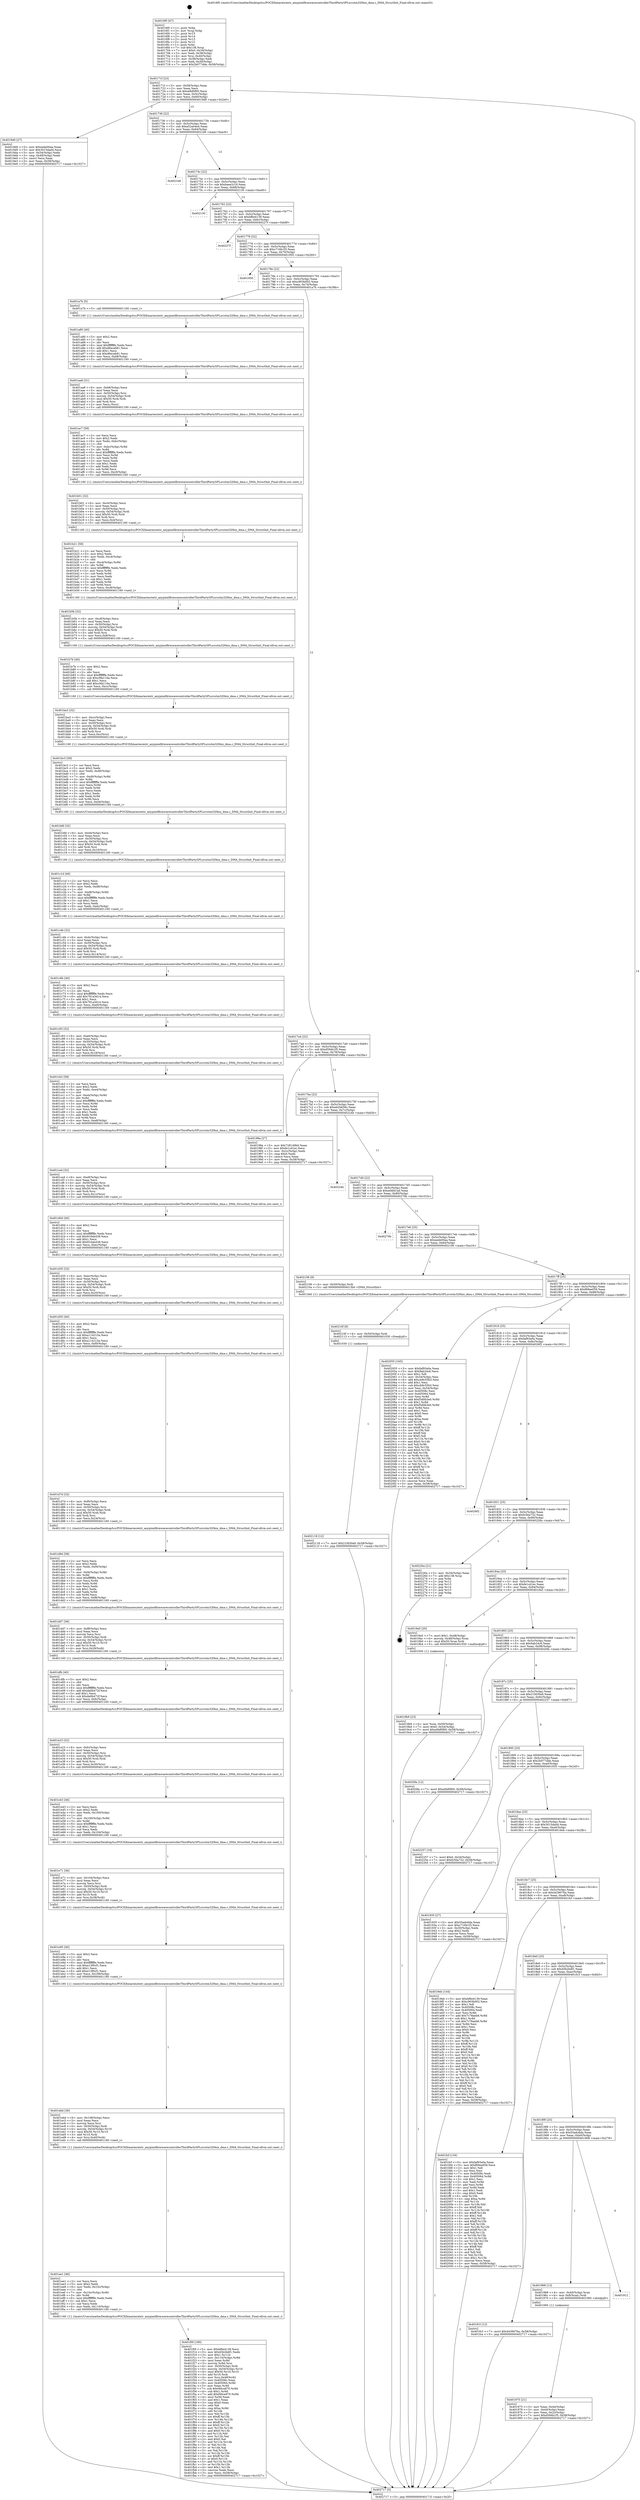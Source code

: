 digraph "0x4016f0" {
  label = "0x4016f0 (/mnt/c/Users/mathe/Desktop/tcc/POCII/binaries/extr_anypixelfirmwarecontrollerThirdPartySPLsrcstm32f4xx_dma.c_DMA_StructInit_Final-ollvm.out::main(0))"
  labelloc = "t"
  node[shape=record]

  Entry [label="",width=0.3,height=0.3,shape=circle,fillcolor=black,style=filled]
  "0x40171f" [label="{
     0x40171f [23]\l
     | [instrs]\l
     &nbsp;&nbsp;0x40171f \<+3\>: mov -0x58(%rbp),%eax\l
     &nbsp;&nbsp;0x401722 \<+2\>: mov %eax,%ecx\l
     &nbsp;&nbsp;0x401724 \<+6\>: sub $0xa0bf0f00,%ecx\l
     &nbsp;&nbsp;0x40172a \<+3\>: mov %eax,-0x5c(%rbp)\l
     &nbsp;&nbsp;0x40172d \<+3\>: mov %ecx,-0x60(%rbp)\l
     &nbsp;&nbsp;0x401730 \<+6\>: je 00000000004019d0 \<main+0x2e0\>\l
  }"]
  "0x4019d0" [label="{
     0x4019d0 [27]\l
     | [instrs]\l
     &nbsp;&nbsp;0x4019d0 \<+5\>: mov $0xeede00aa,%eax\l
     &nbsp;&nbsp;0x4019d5 \<+5\>: mov $0x3015dad4,%ecx\l
     &nbsp;&nbsp;0x4019da \<+3\>: mov -0x54(%rbp),%edx\l
     &nbsp;&nbsp;0x4019dd \<+3\>: cmp -0x48(%rbp),%edx\l
     &nbsp;&nbsp;0x4019e0 \<+3\>: cmovl %ecx,%eax\l
     &nbsp;&nbsp;0x4019e3 \<+3\>: mov %eax,-0x58(%rbp)\l
     &nbsp;&nbsp;0x4019e6 \<+5\>: jmp 0000000000402717 \<main+0x1027\>\l
  }"]
  "0x401736" [label="{
     0x401736 [22]\l
     | [instrs]\l
     &nbsp;&nbsp;0x401736 \<+5\>: jmp 000000000040173b \<main+0x4b\>\l
     &nbsp;&nbsp;0x40173b \<+3\>: mov -0x5c(%rbp),%eax\l
     &nbsp;&nbsp;0x40173e \<+5\>: sub $0xa52a04e4,%eax\l
     &nbsp;&nbsp;0x401743 \<+3\>: mov %eax,-0x64(%rbp)\l
     &nbsp;&nbsp;0x401746 \<+6\>: je 00000000004021b6 \<main+0xac6\>\l
  }"]
  Exit [label="",width=0.3,height=0.3,shape=circle,fillcolor=black,style=filled,peripheries=2]
  "0x4021b6" [label="{
     0x4021b6\l
  }", style=dashed]
  "0x40174c" [label="{
     0x40174c [22]\l
     | [instrs]\l
     &nbsp;&nbsp;0x40174c \<+5\>: jmp 0000000000401751 \<main+0x61\>\l
     &nbsp;&nbsp;0x401751 \<+3\>: mov -0x5c(%rbp),%eax\l
     &nbsp;&nbsp;0x401754 \<+5\>: sub $0xbaee2c16,%eax\l
     &nbsp;&nbsp;0x401759 \<+3\>: mov %eax,-0x68(%rbp)\l
     &nbsp;&nbsp;0x40175c \<+6\>: je 0000000000402130 \<main+0xa40\>\l
  }"]
  "0x402118" [label="{
     0x402118 [12]\l
     | [instrs]\l
     &nbsp;&nbsp;0x402118 \<+7\>: movl $0x21fd30a9,-0x58(%rbp)\l
     &nbsp;&nbsp;0x40211f \<+5\>: jmp 0000000000402717 \<main+0x1027\>\l
  }"]
  "0x402130" [label="{
     0x402130\l
  }", style=dashed]
  "0x401762" [label="{
     0x401762 [22]\l
     | [instrs]\l
     &nbsp;&nbsp;0x401762 \<+5\>: jmp 0000000000401767 \<main+0x77\>\l
     &nbsp;&nbsp;0x401767 \<+3\>: mov -0x5c(%rbp),%eax\l
     &nbsp;&nbsp;0x40176a \<+5\>: sub $0xbf6e4139,%eax\l
     &nbsp;&nbsp;0x40176f \<+3\>: mov %eax,-0x6c(%rbp)\l
     &nbsp;&nbsp;0x401772 \<+6\>: je 000000000040227f \<main+0xb8f\>\l
  }"]
  "0x40210f" [label="{
     0x40210f [9]\l
     | [instrs]\l
     &nbsp;&nbsp;0x40210f \<+4\>: mov -0x50(%rbp),%rdi\l
     &nbsp;&nbsp;0x402113 \<+5\>: call 0000000000401030 \<free@plt\>\l
     | [calls]\l
     &nbsp;&nbsp;0x401030 \{1\} (unknown)\l
  }"]
  "0x40227f" [label="{
     0x40227f\l
  }", style=dashed]
  "0x401778" [label="{
     0x401778 [22]\l
     | [instrs]\l
     &nbsp;&nbsp;0x401778 \<+5\>: jmp 000000000040177d \<main+0x8d\>\l
     &nbsp;&nbsp;0x40177d \<+3\>: mov -0x5c(%rbp),%eax\l
     &nbsp;&nbsp;0x401780 \<+5\>: sub $0xc716b1f3,%eax\l
     &nbsp;&nbsp;0x401785 \<+3\>: mov %eax,-0x70(%rbp)\l
     &nbsp;&nbsp;0x401788 \<+6\>: je 0000000000401950 \<main+0x260\>\l
  }"]
  "0x401f0f" [label="{
     0x401f0f [180]\l
     | [instrs]\l
     &nbsp;&nbsp;0x401f0f \<+5\>: mov $0xbf6e4139,%ecx\l
     &nbsp;&nbsp;0x401f14 \<+5\>: mov $0x45b2bdf1,%edx\l
     &nbsp;&nbsp;0x401f19 \<+3\>: mov $0x1,%r11b\l
     &nbsp;&nbsp;0x401f1c \<+7\>: mov -0x110(%rbp),%r8d\l
     &nbsp;&nbsp;0x401f23 \<+4\>: imul %eax,%r8d\l
     &nbsp;&nbsp;0x401f27 \<+3\>: movslq %r8d,%rsi\l
     &nbsp;&nbsp;0x401f2a \<+4\>: mov -0x50(%rbp),%rdi\l
     &nbsp;&nbsp;0x401f2e \<+4\>: movslq -0x54(%rbp),%r10\l
     &nbsp;&nbsp;0x401f32 \<+4\>: imul $0x50,%r10,%r10\l
     &nbsp;&nbsp;0x401f36 \<+3\>: add %r10,%rdi\l
     &nbsp;&nbsp;0x401f39 \<+4\>: mov %rsi,0x48(%rdi)\l
     &nbsp;&nbsp;0x401f3d \<+7\>: mov 0x40508c,%eax\l
     &nbsp;&nbsp;0x401f44 \<+8\>: mov 0x405064,%r8d\l
     &nbsp;&nbsp;0x401f4c \<+3\>: mov %eax,%r9d\l
     &nbsp;&nbsp;0x401f4f \<+7\>: sub $0xf46ca970,%r9d\l
     &nbsp;&nbsp;0x401f56 \<+4\>: sub $0x1,%r9d\l
     &nbsp;&nbsp;0x401f5a \<+7\>: add $0xf46ca970,%r9d\l
     &nbsp;&nbsp;0x401f61 \<+4\>: imul %r9d,%eax\l
     &nbsp;&nbsp;0x401f65 \<+3\>: and $0x1,%eax\l
     &nbsp;&nbsp;0x401f68 \<+3\>: cmp $0x0,%eax\l
     &nbsp;&nbsp;0x401f6b \<+3\>: sete %bl\l
     &nbsp;&nbsp;0x401f6e \<+4\>: cmp $0xa,%r8d\l
     &nbsp;&nbsp;0x401f72 \<+4\>: setl %r14b\l
     &nbsp;&nbsp;0x401f76 \<+3\>: mov %bl,%r15b\l
     &nbsp;&nbsp;0x401f79 \<+4\>: xor $0xff,%r15b\l
     &nbsp;&nbsp;0x401f7d \<+3\>: mov %r14b,%r12b\l
     &nbsp;&nbsp;0x401f80 \<+4\>: xor $0xff,%r12b\l
     &nbsp;&nbsp;0x401f84 \<+4\>: xor $0x0,%r11b\l
     &nbsp;&nbsp;0x401f88 \<+3\>: mov %r15b,%r13b\l
     &nbsp;&nbsp;0x401f8b \<+4\>: and $0x0,%r13b\l
     &nbsp;&nbsp;0x401f8f \<+3\>: and %r11b,%bl\l
     &nbsp;&nbsp;0x401f92 \<+3\>: mov %r12b,%al\l
     &nbsp;&nbsp;0x401f95 \<+2\>: and $0x0,%al\l
     &nbsp;&nbsp;0x401f97 \<+3\>: and %r11b,%r14b\l
     &nbsp;&nbsp;0x401f9a \<+3\>: or %bl,%r13b\l
     &nbsp;&nbsp;0x401f9d \<+3\>: or %r14b,%al\l
     &nbsp;&nbsp;0x401fa0 \<+3\>: xor %al,%r13b\l
     &nbsp;&nbsp;0x401fa3 \<+3\>: or %r12b,%r15b\l
     &nbsp;&nbsp;0x401fa6 \<+4\>: xor $0xff,%r15b\l
     &nbsp;&nbsp;0x401faa \<+4\>: or $0x0,%r11b\l
     &nbsp;&nbsp;0x401fae \<+3\>: and %r11b,%r15b\l
     &nbsp;&nbsp;0x401fb1 \<+3\>: or %r15b,%r13b\l
     &nbsp;&nbsp;0x401fb4 \<+4\>: test $0x1,%r13b\l
     &nbsp;&nbsp;0x401fb8 \<+3\>: cmovne %edx,%ecx\l
     &nbsp;&nbsp;0x401fbb \<+3\>: mov %ecx,-0x58(%rbp)\l
     &nbsp;&nbsp;0x401fbe \<+5\>: jmp 0000000000402717 \<main+0x1027\>\l
  }"]
  "0x401950" [label="{
     0x401950\l
  }", style=dashed]
  "0x40178e" [label="{
     0x40178e [22]\l
     | [instrs]\l
     &nbsp;&nbsp;0x40178e \<+5\>: jmp 0000000000401793 \<main+0xa3\>\l
     &nbsp;&nbsp;0x401793 \<+3\>: mov -0x5c(%rbp),%eax\l
     &nbsp;&nbsp;0x401796 \<+5\>: sub $0xc903b002,%eax\l
     &nbsp;&nbsp;0x40179b \<+3\>: mov %eax,-0x74(%rbp)\l
     &nbsp;&nbsp;0x40179e \<+6\>: je 0000000000401a7b \<main+0x38b\>\l
  }"]
  "0x401ee1" [label="{
     0x401ee1 [46]\l
     | [instrs]\l
     &nbsp;&nbsp;0x401ee1 \<+2\>: xor %ecx,%ecx\l
     &nbsp;&nbsp;0x401ee3 \<+5\>: mov $0x2,%edx\l
     &nbsp;&nbsp;0x401ee8 \<+6\>: mov %edx,-0x10c(%rbp)\l
     &nbsp;&nbsp;0x401eee \<+1\>: cltd\l
     &nbsp;&nbsp;0x401eef \<+7\>: mov -0x10c(%rbp),%r8d\l
     &nbsp;&nbsp;0x401ef6 \<+3\>: idiv %r8d\l
     &nbsp;&nbsp;0x401ef9 \<+6\>: imul $0xfffffffe,%edx,%edx\l
     &nbsp;&nbsp;0x401eff \<+3\>: sub $0x1,%ecx\l
     &nbsp;&nbsp;0x401f02 \<+2\>: sub %ecx,%edx\l
     &nbsp;&nbsp;0x401f04 \<+6\>: mov %edx,-0x110(%rbp)\l
     &nbsp;&nbsp;0x401f0a \<+5\>: call 0000000000401160 \<next_i\>\l
     | [calls]\l
     &nbsp;&nbsp;0x401160 \{1\} (/mnt/c/Users/mathe/Desktop/tcc/POCII/binaries/extr_anypixelfirmwarecontrollerThirdPartySPLsrcstm32f4xx_dma.c_DMA_StructInit_Final-ollvm.out::next_i)\l
  }"]
  "0x401a7b" [label="{
     0x401a7b [5]\l
     | [instrs]\l
     &nbsp;&nbsp;0x401a7b \<+5\>: call 0000000000401160 \<next_i\>\l
     | [calls]\l
     &nbsp;&nbsp;0x401160 \{1\} (/mnt/c/Users/mathe/Desktop/tcc/POCII/binaries/extr_anypixelfirmwarecontrollerThirdPartySPLsrcstm32f4xx_dma.c_DMA_StructInit_Final-ollvm.out::next_i)\l
  }"]
  "0x4017a4" [label="{
     0x4017a4 [22]\l
     | [instrs]\l
     &nbsp;&nbsp;0x4017a4 \<+5\>: jmp 00000000004017a9 \<main+0xb9\>\l
     &nbsp;&nbsp;0x4017a9 \<+3\>: mov -0x5c(%rbp),%eax\l
     &nbsp;&nbsp;0x4017ac \<+5\>: sub $0xd594b1f5,%eax\l
     &nbsp;&nbsp;0x4017b1 \<+3\>: mov %eax,-0x78(%rbp)\l
     &nbsp;&nbsp;0x4017b4 \<+6\>: je 000000000040198a \<main+0x29a\>\l
  }"]
  "0x401ebd" [label="{
     0x401ebd [36]\l
     | [instrs]\l
     &nbsp;&nbsp;0x401ebd \<+6\>: mov -0x108(%rbp),%ecx\l
     &nbsp;&nbsp;0x401ec3 \<+3\>: imul %eax,%ecx\l
     &nbsp;&nbsp;0x401ec6 \<+3\>: movslq %ecx,%rsi\l
     &nbsp;&nbsp;0x401ec9 \<+4\>: mov -0x50(%rbp),%rdi\l
     &nbsp;&nbsp;0x401ecd \<+4\>: movslq -0x54(%rbp),%r10\l
     &nbsp;&nbsp;0x401ed1 \<+4\>: imul $0x50,%r10,%r10\l
     &nbsp;&nbsp;0x401ed5 \<+3\>: add %r10,%rdi\l
     &nbsp;&nbsp;0x401ed8 \<+4\>: mov %rsi,0x40(%rdi)\l
     &nbsp;&nbsp;0x401edc \<+5\>: call 0000000000401160 \<next_i\>\l
     | [calls]\l
     &nbsp;&nbsp;0x401160 \{1\} (/mnt/c/Users/mathe/Desktop/tcc/POCII/binaries/extr_anypixelfirmwarecontrollerThirdPartySPLsrcstm32f4xx_dma.c_DMA_StructInit_Final-ollvm.out::next_i)\l
  }"]
  "0x40198a" [label="{
     0x40198a [27]\l
     | [instrs]\l
     &nbsp;&nbsp;0x40198a \<+5\>: mov $0x728149b0,%eax\l
     &nbsp;&nbsp;0x40198f \<+5\>: mov $0xfe1cd1ec,%ecx\l
     &nbsp;&nbsp;0x401994 \<+3\>: mov -0x2c(%rbp),%edx\l
     &nbsp;&nbsp;0x401997 \<+3\>: cmp $0x0,%edx\l
     &nbsp;&nbsp;0x40199a \<+3\>: cmove %ecx,%eax\l
     &nbsp;&nbsp;0x40199d \<+3\>: mov %eax,-0x58(%rbp)\l
     &nbsp;&nbsp;0x4019a0 \<+5\>: jmp 0000000000402717 \<main+0x1027\>\l
  }"]
  "0x4017ba" [label="{
     0x4017ba [22]\l
     | [instrs]\l
     &nbsp;&nbsp;0x4017ba \<+5\>: jmp 00000000004017bf \<main+0xcf\>\l
     &nbsp;&nbsp;0x4017bf \<+3\>: mov -0x5c(%rbp),%eax\l
     &nbsp;&nbsp;0x4017c2 \<+5\>: sub $0xeb2b656c,%eax\l
     &nbsp;&nbsp;0x4017c7 \<+3\>: mov %eax,-0x7c(%rbp)\l
     &nbsp;&nbsp;0x4017ca \<+6\>: je 000000000040224b \<main+0xb5b\>\l
  }"]
  "0x401e95" [label="{
     0x401e95 [40]\l
     | [instrs]\l
     &nbsp;&nbsp;0x401e95 \<+5\>: mov $0x2,%ecx\l
     &nbsp;&nbsp;0x401e9a \<+1\>: cltd\l
     &nbsp;&nbsp;0x401e9b \<+2\>: idiv %ecx\l
     &nbsp;&nbsp;0x401e9d \<+6\>: imul $0xfffffffe,%edx,%ecx\l
     &nbsp;&nbsp;0x401ea3 \<+6\>: sub $0xe13f0cf1,%ecx\l
     &nbsp;&nbsp;0x401ea9 \<+3\>: add $0x1,%ecx\l
     &nbsp;&nbsp;0x401eac \<+6\>: add $0xe13f0cf1,%ecx\l
     &nbsp;&nbsp;0x401eb2 \<+6\>: mov %ecx,-0x108(%rbp)\l
     &nbsp;&nbsp;0x401eb8 \<+5\>: call 0000000000401160 \<next_i\>\l
     | [calls]\l
     &nbsp;&nbsp;0x401160 \{1\} (/mnt/c/Users/mathe/Desktop/tcc/POCII/binaries/extr_anypixelfirmwarecontrollerThirdPartySPLsrcstm32f4xx_dma.c_DMA_StructInit_Final-ollvm.out::next_i)\l
  }"]
  "0x40224b" [label="{
     0x40224b\l
  }", style=dashed]
  "0x4017d0" [label="{
     0x4017d0 [22]\l
     | [instrs]\l
     &nbsp;&nbsp;0x4017d0 \<+5\>: jmp 00000000004017d5 \<main+0xe5\>\l
     &nbsp;&nbsp;0x4017d5 \<+3\>: mov -0x5c(%rbp),%eax\l
     &nbsp;&nbsp;0x4017d8 \<+5\>: sub $0xed4fd1ad,%eax\l
     &nbsp;&nbsp;0x4017dd \<+3\>: mov %eax,-0x80(%rbp)\l
     &nbsp;&nbsp;0x4017e0 \<+6\>: je 000000000040270b \<main+0x101b\>\l
  }"]
  "0x401e71" [label="{
     0x401e71 [36]\l
     | [instrs]\l
     &nbsp;&nbsp;0x401e71 \<+6\>: mov -0x104(%rbp),%ecx\l
     &nbsp;&nbsp;0x401e77 \<+3\>: imul %eax,%ecx\l
     &nbsp;&nbsp;0x401e7a \<+3\>: movslq %ecx,%rsi\l
     &nbsp;&nbsp;0x401e7d \<+4\>: mov -0x50(%rbp),%rdi\l
     &nbsp;&nbsp;0x401e81 \<+4\>: movslq -0x54(%rbp),%r10\l
     &nbsp;&nbsp;0x401e85 \<+4\>: imul $0x50,%r10,%r10\l
     &nbsp;&nbsp;0x401e89 \<+3\>: add %r10,%rdi\l
     &nbsp;&nbsp;0x401e8c \<+4\>: mov %rsi,0x38(%rdi)\l
     &nbsp;&nbsp;0x401e90 \<+5\>: call 0000000000401160 \<next_i\>\l
     | [calls]\l
     &nbsp;&nbsp;0x401160 \{1\} (/mnt/c/Users/mathe/Desktop/tcc/POCII/binaries/extr_anypixelfirmwarecontrollerThirdPartySPLsrcstm32f4xx_dma.c_DMA_StructInit_Final-ollvm.out::next_i)\l
  }"]
  "0x40270b" [label="{
     0x40270b\l
  }", style=dashed]
  "0x4017e6" [label="{
     0x4017e6 [25]\l
     | [instrs]\l
     &nbsp;&nbsp;0x4017e6 \<+5\>: jmp 00000000004017eb \<main+0xfb\>\l
     &nbsp;&nbsp;0x4017eb \<+3\>: mov -0x5c(%rbp),%eax\l
     &nbsp;&nbsp;0x4017ee \<+5\>: sub $0xeede00aa,%eax\l
     &nbsp;&nbsp;0x4017f3 \<+6\>: mov %eax,-0x84(%rbp)\l
     &nbsp;&nbsp;0x4017f9 \<+6\>: je 0000000000402106 \<main+0xa16\>\l
  }"]
  "0x401e43" [label="{
     0x401e43 [46]\l
     | [instrs]\l
     &nbsp;&nbsp;0x401e43 \<+2\>: xor %ecx,%ecx\l
     &nbsp;&nbsp;0x401e45 \<+5\>: mov $0x2,%edx\l
     &nbsp;&nbsp;0x401e4a \<+6\>: mov %edx,-0x100(%rbp)\l
     &nbsp;&nbsp;0x401e50 \<+1\>: cltd\l
     &nbsp;&nbsp;0x401e51 \<+7\>: mov -0x100(%rbp),%r8d\l
     &nbsp;&nbsp;0x401e58 \<+3\>: idiv %r8d\l
     &nbsp;&nbsp;0x401e5b \<+6\>: imul $0xfffffffe,%edx,%edx\l
     &nbsp;&nbsp;0x401e61 \<+3\>: sub $0x1,%ecx\l
     &nbsp;&nbsp;0x401e64 \<+2\>: sub %ecx,%edx\l
     &nbsp;&nbsp;0x401e66 \<+6\>: mov %edx,-0x104(%rbp)\l
     &nbsp;&nbsp;0x401e6c \<+5\>: call 0000000000401160 \<next_i\>\l
     | [calls]\l
     &nbsp;&nbsp;0x401160 \{1\} (/mnt/c/Users/mathe/Desktop/tcc/POCII/binaries/extr_anypixelfirmwarecontrollerThirdPartySPLsrcstm32f4xx_dma.c_DMA_StructInit_Final-ollvm.out::next_i)\l
  }"]
  "0x402106" [label="{
     0x402106 [9]\l
     | [instrs]\l
     &nbsp;&nbsp;0x402106 \<+4\>: mov -0x50(%rbp),%rdi\l
     &nbsp;&nbsp;0x40210a \<+5\>: call 00000000004013b0 \<DMA_StructInit\>\l
     | [calls]\l
     &nbsp;&nbsp;0x4013b0 \{1\} (/mnt/c/Users/mathe/Desktop/tcc/POCII/binaries/extr_anypixelfirmwarecontrollerThirdPartySPLsrcstm32f4xx_dma.c_DMA_StructInit_Final-ollvm.out::DMA_StructInit)\l
  }"]
  "0x4017ff" [label="{
     0x4017ff [25]\l
     | [instrs]\l
     &nbsp;&nbsp;0x4017ff \<+5\>: jmp 0000000000401804 \<main+0x114\>\l
     &nbsp;&nbsp;0x401804 \<+3\>: mov -0x5c(%rbp),%eax\l
     &nbsp;&nbsp;0x401807 \<+5\>: sub $0xf69ee059,%eax\l
     &nbsp;&nbsp;0x40180c \<+6\>: mov %eax,-0x88(%rbp)\l
     &nbsp;&nbsp;0x401812 \<+6\>: je 0000000000402055 \<main+0x965\>\l
  }"]
  "0x401e23" [label="{
     0x401e23 [32]\l
     | [instrs]\l
     &nbsp;&nbsp;0x401e23 \<+6\>: mov -0xfc(%rbp),%ecx\l
     &nbsp;&nbsp;0x401e29 \<+3\>: imul %eax,%ecx\l
     &nbsp;&nbsp;0x401e2c \<+4\>: mov -0x50(%rbp),%rsi\l
     &nbsp;&nbsp;0x401e30 \<+4\>: movslq -0x54(%rbp),%rdi\l
     &nbsp;&nbsp;0x401e34 \<+4\>: imul $0x50,%rdi,%rdi\l
     &nbsp;&nbsp;0x401e38 \<+3\>: add %rdi,%rsi\l
     &nbsp;&nbsp;0x401e3b \<+3\>: mov %ecx,0x30(%rsi)\l
     &nbsp;&nbsp;0x401e3e \<+5\>: call 0000000000401160 \<next_i\>\l
     | [calls]\l
     &nbsp;&nbsp;0x401160 \{1\} (/mnt/c/Users/mathe/Desktop/tcc/POCII/binaries/extr_anypixelfirmwarecontrollerThirdPartySPLsrcstm32f4xx_dma.c_DMA_StructInit_Final-ollvm.out::next_i)\l
  }"]
  "0x402055" [label="{
     0x402055 [165]\l
     | [instrs]\l
     &nbsp;&nbsp;0x402055 \<+5\>: mov $0xfaf93a0a,%eax\l
     &nbsp;&nbsp;0x40205a \<+5\>: mov $0x9ab24c6,%ecx\l
     &nbsp;&nbsp;0x40205f \<+2\>: mov $0x1,%dl\l
     &nbsp;&nbsp;0x402061 \<+3\>: mov -0x54(%rbp),%esi\l
     &nbsp;&nbsp;0x402064 \<+6\>: add $0xcb9c55b3,%esi\l
     &nbsp;&nbsp;0x40206a \<+3\>: add $0x1,%esi\l
     &nbsp;&nbsp;0x40206d \<+6\>: sub $0xcb9c55b3,%esi\l
     &nbsp;&nbsp;0x402073 \<+3\>: mov %esi,-0x54(%rbp)\l
     &nbsp;&nbsp;0x402076 \<+7\>: mov 0x40508c,%esi\l
     &nbsp;&nbsp;0x40207d \<+7\>: mov 0x405064,%edi\l
     &nbsp;&nbsp;0x402084 \<+3\>: mov %esi,%r8d\l
     &nbsp;&nbsp;0x402087 \<+7\>: add $0xf3d0b3e0,%r8d\l
     &nbsp;&nbsp;0x40208e \<+4\>: sub $0x1,%r8d\l
     &nbsp;&nbsp;0x402092 \<+7\>: sub $0xf3d0b3e0,%r8d\l
     &nbsp;&nbsp;0x402099 \<+4\>: imul %r8d,%esi\l
     &nbsp;&nbsp;0x40209d \<+3\>: and $0x1,%esi\l
     &nbsp;&nbsp;0x4020a0 \<+3\>: cmp $0x0,%esi\l
     &nbsp;&nbsp;0x4020a3 \<+4\>: sete %r9b\l
     &nbsp;&nbsp;0x4020a7 \<+3\>: cmp $0xa,%edi\l
     &nbsp;&nbsp;0x4020aa \<+4\>: setl %r10b\l
     &nbsp;&nbsp;0x4020ae \<+3\>: mov %r9b,%r11b\l
     &nbsp;&nbsp;0x4020b1 \<+4\>: xor $0xff,%r11b\l
     &nbsp;&nbsp;0x4020b5 \<+3\>: mov %r10b,%bl\l
     &nbsp;&nbsp;0x4020b8 \<+3\>: xor $0xff,%bl\l
     &nbsp;&nbsp;0x4020bb \<+3\>: xor $0x0,%dl\l
     &nbsp;&nbsp;0x4020be \<+3\>: mov %r11b,%r14b\l
     &nbsp;&nbsp;0x4020c1 \<+4\>: and $0x0,%r14b\l
     &nbsp;&nbsp;0x4020c5 \<+3\>: and %dl,%r9b\l
     &nbsp;&nbsp;0x4020c8 \<+3\>: mov %bl,%r15b\l
     &nbsp;&nbsp;0x4020cb \<+4\>: and $0x0,%r15b\l
     &nbsp;&nbsp;0x4020cf \<+3\>: and %dl,%r10b\l
     &nbsp;&nbsp;0x4020d2 \<+3\>: or %r9b,%r14b\l
     &nbsp;&nbsp;0x4020d5 \<+3\>: or %r10b,%r15b\l
     &nbsp;&nbsp;0x4020d8 \<+3\>: xor %r15b,%r14b\l
     &nbsp;&nbsp;0x4020db \<+3\>: or %bl,%r11b\l
     &nbsp;&nbsp;0x4020de \<+4\>: xor $0xff,%r11b\l
     &nbsp;&nbsp;0x4020e2 \<+3\>: or $0x0,%dl\l
     &nbsp;&nbsp;0x4020e5 \<+3\>: and %dl,%r11b\l
     &nbsp;&nbsp;0x4020e8 \<+3\>: or %r11b,%r14b\l
     &nbsp;&nbsp;0x4020eb \<+4\>: test $0x1,%r14b\l
     &nbsp;&nbsp;0x4020ef \<+3\>: cmovne %ecx,%eax\l
     &nbsp;&nbsp;0x4020f2 \<+3\>: mov %eax,-0x58(%rbp)\l
     &nbsp;&nbsp;0x4020f5 \<+5\>: jmp 0000000000402717 \<main+0x1027\>\l
  }"]
  "0x401818" [label="{
     0x401818 [25]\l
     | [instrs]\l
     &nbsp;&nbsp;0x401818 \<+5\>: jmp 000000000040181d \<main+0x12d\>\l
     &nbsp;&nbsp;0x40181d \<+3\>: mov -0x5c(%rbp),%eax\l
     &nbsp;&nbsp;0x401820 \<+5\>: sub $0xfaf93a0a,%eax\l
     &nbsp;&nbsp;0x401825 \<+6\>: mov %eax,-0x8c(%rbp)\l
     &nbsp;&nbsp;0x40182b \<+6\>: je 00000000004026f2 \<main+0x1002\>\l
  }"]
  "0x401dfb" [label="{
     0x401dfb [40]\l
     | [instrs]\l
     &nbsp;&nbsp;0x401dfb \<+5\>: mov $0x2,%ecx\l
     &nbsp;&nbsp;0x401e00 \<+1\>: cltd\l
     &nbsp;&nbsp;0x401e01 \<+2\>: idiv %ecx\l
     &nbsp;&nbsp;0x401e03 \<+6\>: imul $0xfffffffe,%edx,%ecx\l
     &nbsp;&nbsp;0x401e09 \<+6\>: add $0xda0b472f,%ecx\l
     &nbsp;&nbsp;0x401e0f \<+3\>: add $0x1,%ecx\l
     &nbsp;&nbsp;0x401e12 \<+6\>: sub $0xda0b472f,%ecx\l
     &nbsp;&nbsp;0x401e18 \<+6\>: mov %ecx,-0xfc(%rbp)\l
     &nbsp;&nbsp;0x401e1e \<+5\>: call 0000000000401160 \<next_i\>\l
     | [calls]\l
     &nbsp;&nbsp;0x401160 \{1\} (/mnt/c/Users/mathe/Desktop/tcc/POCII/binaries/extr_anypixelfirmwarecontrollerThirdPartySPLsrcstm32f4xx_dma.c_DMA_StructInit_Final-ollvm.out::next_i)\l
  }"]
  "0x4026f2" [label="{
     0x4026f2\l
  }", style=dashed]
  "0x401831" [label="{
     0x401831 [25]\l
     | [instrs]\l
     &nbsp;&nbsp;0x401831 \<+5\>: jmp 0000000000401836 \<main+0x146\>\l
     &nbsp;&nbsp;0x401836 \<+3\>: mov -0x5c(%rbp),%eax\l
     &nbsp;&nbsp;0x401839 \<+5\>: sub $0xfc56a732,%eax\l
     &nbsp;&nbsp;0x40183e \<+6\>: mov %eax,-0x90(%rbp)\l
     &nbsp;&nbsp;0x401844 \<+6\>: je 000000000040226a \<main+0xb7a\>\l
  }"]
  "0x401dd7" [label="{
     0x401dd7 [36]\l
     | [instrs]\l
     &nbsp;&nbsp;0x401dd7 \<+6\>: mov -0xf8(%rbp),%ecx\l
     &nbsp;&nbsp;0x401ddd \<+3\>: imul %eax,%ecx\l
     &nbsp;&nbsp;0x401de0 \<+3\>: movslq %ecx,%rsi\l
     &nbsp;&nbsp;0x401de3 \<+4\>: mov -0x50(%rbp),%rdi\l
     &nbsp;&nbsp;0x401de7 \<+4\>: movslq -0x54(%rbp),%r10\l
     &nbsp;&nbsp;0x401deb \<+4\>: imul $0x50,%r10,%r10\l
     &nbsp;&nbsp;0x401def \<+3\>: add %r10,%rdi\l
     &nbsp;&nbsp;0x401df2 \<+4\>: mov %rsi,0x28(%rdi)\l
     &nbsp;&nbsp;0x401df6 \<+5\>: call 0000000000401160 \<next_i\>\l
     | [calls]\l
     &nbsp;&nbsp;0x401160 \{1\} (/mnt/c/Users/mathe/Desktop/tcc/POCII/binaries/extr_anypixelfirmwarecontrollerThirdPartySPLsrcstm32f4xx_dma.c_DMA_StructInit_Final-ollvm.out::next_i)\l
  }"]
  "0x40226a" [label="{
     0x40226a [21]\l
     | [instrs]\l
     &nbsp;&nbsp;0x40226a \<+3\>: mov -0x34(%rbp),%eax\l
     &nbsp;&nbsp;0x40226d \<+7\>: add $0x138,%rsp\l
     &nbsp;&nbsp;0x402274 \<+1\>: pop %rbx\l
     &nbsp;&nbsp;0x402275 \<+2\>: pop %r12\l
     &nbsp;&nbsp;0x402277 \<+2\>: pop %r13\l
     &nbsp;&nbsp;0x402279 \<+2\>: pop %r14\l
     &nbsp;&nbsp;0x40227b \<+2\>: pop %r15\l
     &nbsp;&nbsp;0x40227d \<+1\>: pop %rbp\l
     &nbsp;&nbsp;0x40227e \<+1\>: ret\l
  }"]
  "0x40184a" [label="{
     0x40184a [25]\l
     | [instrs]\l
     &nbsp;&nbsp;0x40184a \<+5\>: jmp 000000000040184f \<main+0x15f\>\l
     &nbsp;&nbsp;0x40184f \<+3\>: mov -0x5c(%rbp),%eax\l
     &nbsp;&nbsp;0x401852 \<+5\>: sub $0xfe1cd1ec,%eax\l
     &nbsp;&nbsp;0x401857 \<+6\>: mov %eax,-0x94(%rbp)\l
     &nbsp;&nbsp;0x40185d \<+6\>: je 00000000004019a5 \<main+0x2b5\>\l
  }"]
  "0x401d9d" [label="{
     0x401d9d [58]\l
     | [instrs]\l
     &nbsp;&nbsp;0x401d9d \<+2\>: xor %ecx,%ecx\l
     &nbsp;&nbsp;0x401d9f \<+5\>: mov $0x2,%edx\l
     &nbsp;&nbsp;0x401da4 \<+6\>: mov %edx,-0xf4(%rbp)\l
     &nbsp;&nbsp;0x401daa \<+1\>: cltd\l
     &nbsp;&nbsp;0x401dab \<+7\>: mov -0xf4(%rbp),%r8d\l
     &nbsp;&nbsp;0x401db2 \<+3\>: idiv %r8d\l
     &nbsp;&nbsp;0x401db5 \<+6\>: imul $0xfffffffe,%edx,%edx\l
     &nbsp;&nbsp;0x401dbb \<+3\>: mov %ecx,%r9d\l
     &nbsp;&nbsp;0x401dbe \<+3\>: sub %edx,%r9d\l
     &nbsp;&nbsp;0x401dc1 \<+2\>: mov %ecx,%edx\l
     &nbsp;&nbsp;0x401dc3 \<+3\>: sub $0x1,%edx\l
     &nbsp;&nbsp;0x401dc6 \<+3\>: add %edx,%r9d\l
     &nbsp;&nbsp;0x401dc9 \<+3\>: sub %r9d,%ecx\l
     &nbsp;&nbsp;0x401dcc \<+6\>: mov %ecx,-0xf8(%rbp)\l
     &nbsp;&nbsp;0x401dd2 \<+5\>: call 0000000000401160 \<next_i\>\l
     | [calls]\l
     &nbsp;&nbsp;0x401160 \{1\} (/mnt/c/Users/mathe/Desktop/tcc/POCII/binaries/extr_anypixelfirmwarecontrollerThirdPartySPLsrcstm32f4xx_dma.c_DMA_StructInit_Final-ollvm.out::next_i)\l
  }"]
  "0x4019a5" [label="{
     0x4019a5 [20]\l
     | [instrs]\l
     &nbsp;&nbsp;0x4019a5 \<+7\>: movl $0x1,-0x48(%rbp)\l
     &nbsp;&nbsp;0x4019ac \<+4\>: movslq -0x48(%rbp),%rax\l
     &nbsp;&nbsp;0x4019b0 \<+4\>: imul $0x50,%rax,%rdi\l
     &nbsp;&nbsp;0x4019b4 \<+5\>: call 0000000000401050 \<malloc@plt\>\l
     | [calls]\l
     &nbsp;&nbsp;0x401050 \{1\} (unknown)\l
  }"]
  "0x401863" [label="{
     0x401863 [25]\l
     | [instrs]\l
     &nbsp;&nbsp;0x401863 \<+5\>: jmp 0000000000401868 \<main+0x178\>\l
     &nbsp;&nbsp;0x401868 \<+3\>: mov -0x5c(%rbp),%eax\l
     &nbsp;&nbsp;0x40186b \<+5\>: sub $0x9ab24c6,%eax\l
     &nbsp;&nbsp;0x401870 \<+6\>: mov %eax,-0x98(%rbp)\l
     &nbsp;&nbsp;0x401876 \<+6\>: je 00000000004020fa \<main+0xa0a\>\l
  }"]
  "0x401d7d" [label="{
     0x401d7d [32]\l
     | [instrs]\l
     &nbsp;&nbsp;0x401d7d \<+6\>: mov -0xf0(%rbp),%ecx\l
     &nbsp;&nbsp;0x401d83 \<+3\>: imul %eax,%ecx\l
     &nbsp;&nbsp;0x401d86 \<+4\>: mov -0x50(%rbp),%rsi\l
     &nbsp;&nbsp;0x401d8a \<+4\>: movslq -0x54(%rbp),%rdi\l
     &nbsp;&nbsp;0x401d8e \<+4\>: imul $0x50,%rdi,%rdi\l
     &nbsp;&nbsp;0x401d92 \<+3\>: add %rdi,%rsi\l
     &nbsp;&nbsp;0x401d95 \<+3\>: mov %ecx,0x24(%rsi)\l
     &nbsp;&nbsp;0x401d98 \<+5\>: call 0000000000401160 \<next_i\>\l
     | [calls]\l
     &nbsp;&nbsp;0x401160 \{1\} (/mnt/c/Users/mathe/Desktop/tcc/POCII/binaries/extr_anypixelfirmwarecontrollerThirdPartySPLsrcstm32f4xx_dma.c_DMA_StructInit_Final-ollvm.out::next_i)\l
  }"]
  "0x4020fa" [label="{
     0x4020fa [12]\l
     | [instrs]\l
     &nbsp;&nbsp;0x4020fa \<+7\>: movl $0xa0bf0f00,-0x58(%rbp)\l
     &nbsp;&nbsp;0x402101 \<+5\>: jmp 0000000000402717 \<main+0x1027\>\l
  }"]
  "0x40187c" [label="{
     0x40187c [25]\l
     | [instrs]\l
     &nbsp;&nbsp;0x40187c \<+5\>: jmp 0000000000401881 \<main+0x191\>\l
     &nbsp;&nbsp;0x401881 \<+3\>: mov -0x5c(%rbp),%eax\l
     &nbsp;&nbsp;0x401884 \<+5\>: sub $0x21fd30a9,%eax\l
     &nbsp;&nbsp;0x401889 \<+6\>: mov %eax,-0x9c(%rbp)\l
     &nbsp;&nbsp;0x40188f \<+6\>: je 0000000000402257 \<main+0xb67\>\l
  }"]
  "0x401d55" [label="{
     0x401d55 [40]\l
     | [instrs]\l
     &nbsp;&nbsp;0x401d55 \<+5\>: mov $0x2,%ecx\l
     &nbsp;&nbsp;0x401d5a \<+1\>: cltd\l
     &nbsp;&nbsp;0x401d5b \<+2\>: idiv %ecx\l
     &nbsp;&nbsp;0x401d5d \<+6\>: imul $0xfffffffe,%edx,%ecx\l
     &nbsp;&nbsp;0x401d63 \<+6\>: sub $0xa114215a,%ecx\l
     &nbsp;&nbsp;0x401d69 \<+3\>: add $0x1,%ecx\l
     &nbsp;&nbsp;0x401d6c \<+6\>: add $0xa114215a,%ecx\l
     &nbsp;&nbsp;0x401d72 \<+6\>: mov %ecx,-0xf0(%rbp)\l
     &nbsp;&nbsp;0x401d78 \<+5\>: call 0000000000401160 \<next_i\>\l
     | [calls]\l
     &nbsp;&nbsp;0x401160 \{1\} (/mnt/c/Users/mathe/Desktop/tcc/POCII/binaries/extr_anypixelfirmwarecontrollerThirdPartySPLsrcstm32f4xx_dma.c_DMA_StructInit_Final-ollvm.out::next_i)\l
  }"]
  "0x402257" [label="{
     0x402257 [19]\l
     | [instrs]\l
     &nbsp;&nbsp;0x402257 \<+7\>: movl $0x0,-0x34(%rbp)\l
     &nbsp;&nbsp;0x40225e \<+7\>: movl $0xfc56a732,-0x58(%rbp)\l
     &nbsp;&nbsp;0x402265 \<+5\>: jmp 0000000000402717 \<main+0x1027\>\l
  }"]
  "0x401895" [label="{
     0x401895 [25]\l
     | [instrs]\l
     &nbsp;&nbsp;0x401895 \<+5\>: jmp 000000000040189a \<main+0x1aa\>\l
     &nbsp;&nbsp;0x40189a \<+3\>: mov -0x5c(%rbp),%eax\l
     &nbsp;&nbsp;0x40189d \<+5\>: sub $0x2b077dde,%eax\l
     &nbsp;&nbsp;0x4018a2 \<+6\>: mov %eax,-0xa0(%rbp)\l
     &nbsp;&nbsp;0x4018a8 \<+6\>: je 0000000000401935 \<main+0x245\>\l
  }"]
  "0x401d35" [label="{
     0x401d35 [32]\l
     | [instrs]\l
     &nbsp;&nbsp;0x401d35 \<+6\>: mov -0xec(%rbp),%ecx\l
     &nbsp;&nbsp;0x401d3b \<+3\>: imul %eax,%ecx\l
     &nbsp;&nbsp;0x401d3e \<+4\>: mov -0x50(%rbp),%rsi\l
     &nbsp;&nbsp;0x401d42 \<+4\>: movslq -0x54(%rbp),%rdi\l
     &nbsp;&nbsp;0x401d46 \<+4\>: imul $0x50,%rdi,%rdi\l
     &nbsp;&nbsp;0x401d4a \<+3\>: add %rdi,%rsi\l
     &nbsp;&nbsp;0x401d4d \<+3\>: mov %ecx,0x20(%rsi)\l
     &nbsp;&nbsp;0x401d50 \<+5\>: call 0000000000401160 \<next_i\>\l
     | [calls]\l
     &nbsp;&nbsp;0x401160 \{1\} (/mnt/c/Users/mathe/Desktop/tcc/POCII/binaries/extr_anypixelfirmwarecontrollerThirdPartySPLsrcstm32f4xx_dma.c_DMA_StructInit_Final-ollvm.out::next_i)\l
  }"]
  "0x401935" [label="{
     0x401935 [27]\l
     | [instrs]\l
     &nbsp;&nbsp;0x401935 \<+5\>: mov $0x55adc6da,%eax\l
     &nbsp;&nbsp;0x40193a \<+5\>: mov $0xc716b1f3,%ecx\l
     &nbsp;&nbsp;0x40193f \<+3\>: mov -0x30(%rbp),%edx\l
     &nbsp;&nbsp;0x401942 \<+3\>: cmp $0x2,%edx\l
     &nbsp;&nbsp;0x401945 \<+3\>: cmovne %ecx,%eax\l
     &nbsp;&nbsp;0x401948 \<+3\>: mov %eax,-0x58(%rbp)\l
     &nbsp;&nbsp;0x40194b \<+5\>: jmp 0000000000402717 \<main+0x1027\>\l
  }"]
  "0x4018ae" [label="{
     0x4018ae [25]\l
     | [instrs]\l
     &nbsp;&nbsp;0x4018ae \<+5\>: jmp 00000000004018b3 \<main+0x1c3\>\l
     &nbsp;&nbsp;0x4018b3 \<+3\>: mov -0x5c(%rbp),%eax\l
     &nbsp;&nbsp;0x4018b6 \<+5\>: sub $0x3015dad4,%eax\l
     &nbsp;&nbsp;0x4018bb \<+6\>: mov %eax,-0xa4(%rbp)\l
     &nbsp;&nbsp;0x4018c1 \<+6\>: je 00000000004019eb \<main+0x2fb\>\l
  }"]
  "0x402717" [label="{
     0x402717 [5]\l
     | [instrs]\l
     &nbsp;&nbsp;0x402717 \<+5\>: jmp 000000000040171f \<main+0x2f\>\l
  }"]
  "0x4016f0" [label="{
     0x4016f0 [47]\l
     | [instrs]\l
     &nbsp;&nbsp;0x4016f0 \<+1\>: push %rbp\l
     &nbsp;&nbsp;0x4016f1 \<+3\>: mov %rsp,%rbp\l
     &nbsp;&nbsp;0x4016f4 \<+2\>: push %r15\l
     &nbsp;&nbsp;0x4016f6 \<+2\>: push %r14\l
     &nbsp;&nbsp;0x4016f8 \<+2\>: push %r13\l
     &nbsp;&nbsp;0x4016fa \<+2\>: push %r12\l
     &nbsp;&nbsp;0x4016fc \<+1\>: push %rbx\l
     &nbsp;&nbsp;0x4016fd \<+7\>: sub $0x138,%rsp\l
     &nbsp;&nbsp;0x401704 \<+7\>: movl $0x0,-0x34(%rbp)\l
     &nbsp;&nbsp;0x40170b \<+3\>: mov %edi,-0x38(%rbp)\l
     &nbsp;&nbsp;0x40170e \<+4\>: mov %rsi,-0x40(%rbp)\l
     &nbsp;&nbsp;0x401712 \<+3\>: mov -0x38(%rbp),%edi\l
     &nbsp;&nbsp;0x401715 \<+3\>: mov %edi,-0x30(%rbp)\l
     &nbsp;&nbsp;0x401718 \<+7\>: movl $0x2b077dde,-0x58(%rbp)\l
  }"]
  "0x401d0d" [label="{
     0x401d0d [40]\l
     | [instrs]\l
     &nbsp;&nbsp;0x401d0d \<+5\>: mov $0x2,%ecx\l
     &nbsp;&nbsp;0x401d12 \<+1\>: cltd\l
     &nbsp;&nbsp;0x401d13 \<+2\>: idiv %ecx\l
     &nbsp;&nbsp;0x401d15 \<+6\>: imul $0xfffffffe,%edx,%ecx\l
     &nbsp;&nbsp;0x401d1b \<+6\>: sub $0x916ab438,%ecx\l
     &nbsp;&nbsp;0x401d21 \<+3\>: add $0x1,%ecx\l
     &nbsp;&nbsp;0x401d24 \<+6\>: add $0x916ab438,%ecx\l
     &nbsp;&nbsp;0x401d2a \<+6\>: mov %ecx,-0xec(%rbp)\l
     &nbsp;&nbsp;0x401d30 \<+5\>: call 0000000000401160 \<next_i\>\l
     | [calls]\l
     &nbsp;&nbsp;0x401160 \{1\} (/mnt/c/Users/mathe/Desktop/tcc/POCII/binaries/extr_anypixelfirmwarecontrollerThirdPartySPLsrcstm32f4xx_dma.c_DMA_StructInit_Final-ollvm.out::next_i)\l
  }"]
  "0x4019eb" [label="{
     0x4019eb [144]\l
     | [instrs]\l
     &nbsp;&nbsp;0x4019eb \<+5\>: mov $0xbf6e4139,%eax\l
     &nbsp;&nbsp;0x4019f0 \<+5\>: mov $0xc903b002,%ecx\l
     &nbsp;&nbsp;0x4019f5 \<+2\>: mov $0x1,%dl\l
     &nbsp;&nbsp;0x4019f7 \<+7\>: mov 0x40508c,%esi\l
     &nbsp;&nbsp;0x4019fe \<+7\>: mov 0x405064,%edi\l
     &nbsp;&nbsp;0x401a05 \<+3\>: mov %esi,%r8d\l
     &nbsp;&nbsp;0x401a08 \<+7\>: add $0x7c78aeb8,%r8d\l
     &nbsp;&nbsp;0x401a0f \<+4\>: sub $0x1,%r8d\l
     &nbsp;&nbsp;0x401a13 \<+7\>: sub $0x7c78aeb8,%r8d\l
     &nbsp;&nbsp;0x401a1a \<+4\>: imul %r8d,%esi\l
     &nbsp;&nbsp;0x401a1e \<+3\>: and $0x1,%esi\l
     &nbsp;&nbsp;0x401a21 \<+3\>: cmp $0x0,%esi\l
     &nbsp;&nbsp;0x401a24 \<+4\>: sete %r9b\l
     &nbsp;&nbsp;0x401a28 \<+3\>: cmp $0xa,%edi\l
     &nbsp;&nbsp;0x401a2b \<+4\>: setl %r10b\l
     &nbsp;&nbsp;0x401a2f \<+3\>: mov %r9b,%r11b\l
     &nbsp;&nbsp;0x401a32 \<+4\>: xor $0xff,%r11b\l
     &nbsp;&nbsp;0x401a36 \<+3\>: mov %r10b,%bl\l
     &nbsp;&nbsp;0x401a39 \<+3\>: xor $0xff,%bl\l
     &nbsp;&nbsp;0x401a3c \<+3\>: xor $0x0,%dl\l
     &nbsp;&nbsp;0x401a3f \<+3\>: mov %r11b,%r14b\l
     &nbsp;&nbsp;0x401a42 \<+4\>: and $0x0,%r14b\l
     &nbsp;&nbsp;0x401a46 \<+3\>: and %dl,%r9b\l
     &nbsp;&nbsp;0x401a49 \<+3\>: mov %bl,%r15b\l
     &nbsp;&nbsp;0x401a4c \<+4\>: and $0x0,%r15b\l
     &nbsp;&nbsp;0x401a50 \<+3\>: and %dl,%r10b\l
     &nbsp;&nbsp;0x401a53 \<+3\>: or %r9b,%r14b\l
     &nbsp;&nbsp;0x401a56 \<+3\>: or %r10b,%r15b\l
     &nbsp;&nbsp;0x401a59 \<+3\>: xor %r15b,%r14b\l
     &nbsp;&nbsp;0x401a5c \<+3\>: or %bl,%r11b\l
     &nbsp;&nbsp;0x401a5f \<+4\>: xor $0xff,%r11b\l
     &nbsp;&nbsp;0x401a63 \<+3\>: or $0x0,%dl\l
     &nbsp;&nbsp;0x401a66 \<+3\>: and %dl,%r11b\l
     &nbsp;&nbsp;0x401a69 \<+3\>: or %r11b,%r14b\l
     &nbsp;&nbsp;0x401a6c \<+4\>: test $0x1,%r14b\l
     &nbsp;&nbsp;0x401a70 \<+3\>: cmovne %ecx,%eax\l
     &nbsp;&nbsp;0x401a73 \<+3\>: mov %eax,-0x58(%rbp)\l
     &nbsp;&nbsp;0x401a76 \<+5\>: jmp 0000000000402717 \<main+0x1027\>\l
  }"]
  "0x4018c7" [label="{
     0x4018c7 [25]\l
     | [instrs]\l
     &nbsp;&nbsp;0x4018c7 \<+5\>: jmp 00000000004018cc \<main+0x1dc\>\l
     &nbsp;&nbsp;0x4018cc \<+3\>: mov -0x5c(%rbp),%eax\l
     &nbsp;&nbsp;0x4018cf \<+5\>: sub $0x4439076a,%eax\l
     &nbsp;&nbsp;0x4018d4 \<+6\>: mov %eax,-0xa8(%rbp)\l
     &nbsp;&nbsp;0x4018da \<+6\>: je 0000000000401fcf \<main+0x8df\>\l
  }"]
  "0x401ced" [label="{
     0x401ced [32]\l
     | [instrs]\l
     &nbsp;&nbsp;0x401ced \<+6\>: mov -0xe8(%rbp),%ecx\l
     &nbsp;&nbsp;0x401cf3 \<+3\>: imul %eax,%ecx\l
     &nbsp;&nbsp;0x401cf6 \<+4\>: mov -0x50(%rbp),%rsi\l
     &nbsp;&nbsp;0x401cfa \<+4\>: movslq -0x54(%rbp),%rdi\l
     &nbsp;&nbsp;0x401cfe \<+4\>: imul $0x50,%rdi,%rdi\l
     &nbsp;&nbsp;0x401d02 \<+3\>: add %rdi,%rsi\l
     &nbsp;&nbsp;0x401d05 \<+3\>: mov %ecx,0x1c(%rsi)\l
     &nbsp;&nbsp;0x401d08 \<+5\>: call 0000000000401160 \<next_i\>\l
     | [calls]\l
     &nbsp;&nbsp;0x401160 \{1\} (/mnt/c/Users/mathe/Desktop/tcc/POCII/binaries/extr_anypixelfirmwarecontrollerThirdPartySPLsrcstm32f4xx_dma.c_DMA_StructInit_Final-ollvm.out::next_i)\l
  }"]
  "0x401fcf" [label="{
     0x401fcf [134]\l
     | [instrs]\l
     &nbsp;&nbsp;0x401fcf \<+5\>: mov $0xfaf93a0a,%eax\l
     &nbsp;&nbsp;0x401fd4 \<+5\>: mov $0xf69ee059,%ecx\l
     &nbsp;&nbsp;0x401fd9 \<+2\>: mov $0x1,%dl\l
     &nbsp;&nbsp;0x401fdb \<+2\>: xor %esi,%esi\l
     &nbsp;&nbsp;0x401fdd \<+7\>: mov 0x40508c,%edi\l
     &nbsp;&nbsp;0x401fe4 \<+8\>: mov 0x405064,%r8d\l
     &nbsp;&nbsp;0x401fec \<+3\>: sub $0x1,%esi\l
     &nbsp;&nbsp;0x401fef \<+3\>: mov %edi,%r9d\l
     &nbsp;&nbsp;0x401ff2 \<+3\>: add %esi,%r9d\l
     &nbsp;&nbsp;0x401ff5 \<+4\>: imul %r9d,%edi\l
     &nbsp;&nbsp;0x401ff9 \<+3\>: and $0x1,%edi\l
     &nbsp;&nbsp;0x401ffc \<+3\>: cmp $0x0,%edi\l
     &nbsp;&nbsp;0x401fff \<+4\>: sete %r10b\l
     &nbsp;&nbsp;0x402003 \<+4\>: cmp $0xa,%r8d\l
     &nbsp;&nbsp;0x402007 \<+4\>: setl %r11b\l
     &nbsp;&nbsp;0x40200b \<+3\>: mov %r10b,%bl\l
     &nbsp;&nbsp;0x40200e \<+3\>: xor $0xff,%bl\l
     &nbsp;&nbsp;0x402011 \<+3\>: mov %r11b,%r14b\l
     &nbsp;&nbsp;0x402014 \<+4\>: xor $0xff,%r14b\l
     &nbsp;&nbsp;0x402018 \<+3\>: xor $0x1,%dl\l
     &nbsp;&nbsp;0x40201b \<+3\>: mov %bl,%r15b\l
     &nbsp;&nbsp;0x40201e \<+4\>: and $0xff,%r15b\l
     &nbsp;&nbsp;0x402022 \<+3\>: and %dl,%r10b\l
     &nbsp;&nbsp;0x402025 \<+3\>: mov %r14b,%r12b\l
     &nbsp;&nbsp;0x402028 \<+4\>: and $0xff,%r12b\l
     &nbsp;&nbsp;0x40202c \<+3\>: and %dl,%r11b\l
     &nbsp;&nbsp;0x40202f \<+3\>: or %r10b,%r15b\l
     &nbsp;&nbsp;0x402032 \<+3\>: or %r11b,%r12b\l
     &nbsp;&nbsp;0x402035 \<+3\>: xor %r12b,%r15b\l
     &nbsp;&nbsp;0x402038 \<+3\>: or %r14b,%bl\l
     &nbsp;&nbsp;0x40203b \<+3\>: xor $0xff,%bl\l
     &nbsp;&nbsp;0x40203e \<+3\>: or $0x1,%dl\l
     &nbsp;&nbsp;0x402041 \<+2\>: and %dl,%bl\l
     &nbsp;&nbsp;0x402043 \<+3\>: or %bl,%r15b\l
     &nbsp;&nbsp;0x402046 \<+4\>: test $0x1,%r15b\l
     &nbsp;&nbsp;0x40204a \<+3\>: cmovne %ecx,%eax\l
     &nbsp;&nbsp;0x40204d \<+3\>: mov %eax,-0x58(%rbp)\l
     &nbsp;&nbsp;0x402050 \<+5\>: jmp 0000000000402717 \<main+0x1027\>\l
  }"]
  "0x4018e0" [label="{
     0x4018e0 [25]\l
     | [instrs]\l
     &nbsp;&nbsp;0x4018e0 \<+5\>: jmp 00000000004018e5 \<main+0x1f5\>\l
     &nbsp;&nbsp;0x4018e5 \<+3\>: mov -0x5c(%rbp),%eax\l
     &nbsp;&nbsp;0x4018e8 \<+5\>: sub $0x45b2bdf1,%eax\l
     &nbsp;&nbsp;0x4018ed \<+6\>: mov %eax,-0xac(%rbp)\l
     &nbsp;&nbsp;0x4018f3 \<+6\>: je 0000000000401fc3 \<main+0x8d3\>\l
  }"]
  "0x401cb3" [label="{
     0x401cb3 [58]\l
     | [instrs]\l
     &nbsp;&nbsp;0x401cb3 \<+2\>: xor %ecx,%ecx\l
     &nbsp;&nbsp;0x401cb5 \<+5\>: mov $0x2,%edx\l
     &nbsp;&nbsp;0x401cba \<+6\>: mov %edx,-0xe4(%rbp)\l
     &nbsp;&nbsp;0x401cc0 \<+1\>: cltd\l
     &nbsp;&nbsp;0x401cc1 \<+7\>: mov -0xe4(%rbp),%r8d\l
     &nbsp;&nbsp;0x401cc8 \<+3\>: idiv %r8d\l
     &nbsp;&nbsp;0x401ccb \<+6\>: imul $0xfffffffe,%edx,%edx\l
     &nbsp;&nbsp;0x401cd1 \<+3\>: mov %ecx,%r9d\l
     &nbsp;&nbsp;0x401cd4 \<+3\>: sub %edx,%r9d\l
     &nbsp;&nbsp;0x401cd7 \<+2\>: mov %ecx,%edx\l
     &nbsp;&nbsp;0x401cd9 \<+3\>: sub $0x1,%edx\l
     &nbsp;&nbsp;0x401cdc \<+3\>: add %edx,%r9d\l
     &nbsp;&nbsp;0x401cdf \<+3\>: sub %r9d,%ecx\l
     &nbsp;&nbsp;0x401ce2 \<+6\>: mov %ecx,-0xe8(%rbp)\l
     &nbsp;&nbsp;0x401ce8 \<+5\>: call 0000000000401160 \<next_i\>\l
     | [calls]\l
     &nbsp;&nbsp;0x401160 \{1\} (/mnt/c/Users/mathe/Desktop/tcc/POCII/binaries/extr_anypixelfirmwarecontrollerThirdPartySPLsrcstm32f4xx_dma.c_DMA_StructInit_Final-ollvm.out::next_i)\l
  }"]
  "0x401fc3" [label="{
     0x401fc3 [12]\l
     | [instrs]\l
     &nbsp;&nbsp;0x401fc3 \<+7\>: movl $0x4439076a,-0x58(%rbp)\l
     &nbsp;&nbsp;0x401fca \<+5\>: jmp 0000000000402717 \<main+0x1027\>\l
  }"]
  "0x4018f9" [label="{
     0x4018f9 [25]\l
     | [instrs]\l
     &nbsp;&nbsp;0x4018f9 \<+5\>: jmp 00000000004018fe \<main+0x20e\>\l
     &nbsp;&nbsp;0x4018fe \<+3\>: mov -0x5c(%rbp),%eax\l
     &nbsp;&nbsp;0x401901 \<+5\>: sub $0x55adc6da,%eax\l
     &nbsp;&nbsp;0x401906 \<+6\>: mov %eax,-0xb0(%rbp)\l
     &nbsp;&nbsp;0x40190c \<+6\>: je 0000000000401968 \<main+0x278\>\l
  }"]
  "0x401c93" [label="{
     0x401c93 [32]\l
     | [instrs]\l
     &nbsp;&nbsp;0x401c93 \<+6\>: mov -0xe0(%rbp),%ecx\l
     &nbsp;&nbsp;0x401c99 \<+3\>: imul %eax,%ecx\l
     &nbsp;&nbsp;0x401c9c \<+4\>: mov -0x50(%rbp),%rsi\l
     &nbsp;&nbsp;0x401ca0 \<+4\>: movslq -0x54(%rbp),%rdi\l
     &nbsp;&nbsp;0x401ca4 \<+4\>: imul $0x50,%rdi,%rdi\l
     &nbsp;&nbsp;0x401ca8 \<+3\>: add %rdi,%rsi\l
     &nbsp;&nbsp;0x401cab \<+3\>: mov %ecx,0x18(%rsi)\l
     &nbsp;&nbsp;0x401cae \<+5\>: call 0000000000401160 \<next_i\>\l
     | [calls]\l
     &nbsp;&nbsp;0x401160 \{1\} (/mnt/c/Users/mathe/Desktop/tcc/POCII/binaries/extr_anypixelfirmwarecontrollerThirdPartySPLsrcstm32f4xx_dma.c_DMA_StructInit_Final-ollvm.out::next_i)\l
  }"]
  "0x401968" [label="{
     0x401968 [13]\l
     | [instrs]\l
     &nbsp;&nbsp;0x401968 \<+4\>: mov -0x40(%rbp),%rax\l
     &nbsp;&nbsp;0x40196c \<+4\>: mov 0x8(%rax),%rdi\l
     &nbsp;&nbsp;0x401970 \<+5\>: call 0000000000401060 \<atoi@plt\>\l
     | [calls]\l
     &nbsp;&nbsp;0x401060 \{1\} (unknown)\l
  }"]
  "0x401912" [label="{
     0x401912\l
  }", style=dashed]
  "0x401975" [label="{
     0x401975 [21]\l
     | [instrs]\l
     &nbsp;&nbsp;0x401975 \<+3\>: mov %eax,-0x44(%rbp)\l
     &nbsp;&nbsp;0x401978 \<+3\>: mov -0x44(%rbp),%eax\l
     &nbsp;&nbsp;0x40197b \<+3\>: mov %eax,-0x2c(%rbp)\l
     &nbsp;&nbsp;0x40197e \<+7\>: movl $0xd594b1f5,-0x58(%rbp)\l
     &nbsp;&nbsp;0x401985 \<+5\>: jmp 0000000000402717 \<main+0x1027\>\l
  }"]
  "0x4019b9" [label="{
     0x4019b9 [23]\l
     | [instrs]\l
     &nbsp;&nbsp;0x4019b9 \<+4\>: mov %rax,-0x50(%rbp)\l
     &nbsp;&nbsp;0x4019bd \<+7\>: movl $0x0,-0x54(%rbp)\l
     &nbsp;&nbsp;0x4019c4 \<+7\>: movl $0xa0bf0f00,-0x58(%rbp)\l
     &nbsp;&nbsp;0x4019cb \<+5\>: jmp 0000000000402717 \<main+0x1027\>\l
  }"]
  "0x401a80" [label="{
     0x401a80 [40]\l
     | [instrs]\l
     &nbsp;&nbsp;0x401a80 \<+5\>: mov $0x2,%ecx\l
     &nbsp;&nbsp;0x401a85 \<+1\>: cltd\l
     &nbsp;&nbsp;0x401a86 \<+2\>: idiv %ecx\l
     &nbsp;&nbsp;0x401a88 \<+6\>: imul $0xfffffffe,%edx,%ecx\l
     &nbsp;&nbsp;0x401a8e \<+6\>: add $0xd6ecab81,%ecx\l
     &nbsp;&nbsp;0x401a94 \<+3\>: add $0x1,%ecx\l
     &nbsp;&nbsp;0x401a97 \<+6\>: sub $0xd6ecab81,%ecx\l
     &nbsp;&nbsp;0x401a9d \<+6\>: mov %ecx,-0xb8(%rbp)\l
     &nbsp;&nbsp;0x401aa3 \<+5\>: call 0000000000401160 \<next_i\>\l
     | [calls]\l
     &nbsp;&nbsp;0x401160 \{1\} (/mnt/c/Users/mathe/Desktop/tcc/POCII/binaries/extr_anypixelfirmwarecontrollerThirdPartySPLsrcstm32f4xx_dma.c_DMA_StructInit_Final-ollvm.out::next_i)\l
  }"]
  "0x401aa8" [label="{
     0x401aa8 [31]\l
     | [instrs]\l
     &nbsp;&nbsp;0x401aa8 \<+6\>: mov -0xb8(%rbp),%ecx\l
     &nbsp;&nbsp;0x401aae \<+3\>: imul %eax,%ecx\l
     &nbsp;&nbsp;0x401ab1 \<+4\>: mov -0x50(%rbp),%rsi\l
     &nbsp;&nbsp;0x401ab5 \<+4\>: movslq -0x54(%rbp),%rdi\l
     &nbsp;&nbsp;0x401ab9 \<+4\>: imul $0x50,%rdi,%rdi\l
     &nbsp;&nbsp;0x401abd \<+3\>: add %rdi,%rsi\l
     &nbsp;&nbsp;0x401ac0 \<+2\>: mov %ecx,(%rsi)\l
     &nbsp;&nbsp;0x401ac2 \<+5\>: call 0000000000401160 \<next_i\>\l
     | [calls]\l
     &nbsp;&nbsp;0x401160 \{1\} (/mnt/c/Users/mathe/Desktop/tcc/POCII/binaries/extr_anypixelfirmwarecontrollerThirdPartySPLsrcstm32f4xx_dma.c_DMA_StructInit_Final-ollvm.out::next_i)\l
  }"]
  "0x401ac7" [label="{
     0x401ac7 [58]\l
     | [instrs]\l
     &nbsp;&nbsp;0x401ac7 \<+2\>: xor %ecx,%ecx\l
     &nbsp;&nbsp;0x401ac9 \<+5\>: mov $0x2,%edx\l
     &nbsp;&nbsp;0x401ace \<+6\>: mov %edx,-0xbc(%rbp)\l
     &nbsp;&nbsp;0x401ad4 \<+1\>: cltd\l
     &nbsp;&nbsp;0x401ad5 \<+7\>: mov -0xbc(%rbp),%r8d\l
     &nbsp;&nbsp;0x401adc \<+3\>: idiv %r8d\l
     &nbsp;&nbsp;0x401adf \<+6\>: imul $0xfffffffe,%edx,%edx\l
     &nbsp;&nbsp;0x401ae5 \<+3\>: mov %ecx,%r9d\l
     &nbsp;&nbsp;0x401ae8 \<+3\>: sub %edx,%r9d\l
     &nbsp;&nbsp;0x401aeb \<+2\>: mov %ecx,%edx\l
     &nbsp;&nbsp;0x401aed \<+3\>: sub $0x1,%edx\l
     &nbsp;&nbsp;0x401af0 \<+3\>: add %edx,%r9d\l
     &nbsp;&nbsp;0x401af3 \<+3\>: sub %r9d,%ecx\l
     &nbsp;&nbsp;0x401af6 \<+6\>: mov %ecx,-0xc0(%rbp)\l
     &nbsp;&nbsp;0x401afc \<+5\>: call 0000000000401160 \<next_i\>\l
     | [calls]\l
     &nbsp;&nbsp;0x401160 \{1\} (/mnt/c/Users/mathe/Desktop/tcc/POCII/binaries/extr_anypixelfirmwarecontrollerThirdPartySPLsrcstm32f4xx_dma.c_DMA_StructInit_Final-ollvm.out::next_i)\l
  }"]
  "0x401b01" [label="{
     0x401b01 [32]\l
     | [instrs]\l
     &nbsp;&nbsp;0x401b01 \<+6\>: mov -0xc0(%rbp),%ecx\l
     &nbsp;&nbsp;0x401b07 \<+3\>: imul %eax,%ecx\l
     &nbsp;&nbsp;0x401b0a \<+4\>: mov -0x50(%rbp),%rsi\l
     &nbsp;&nbsp;0x401b0e \<+4\>: movslq -0x54(%rbp),%rdi\l
     &nbsp;&nbsp;0x401b12 \<+4\>: imul $0x50,%rdi,%rdi\l
     &nbsp;&nbsp;0x401b16 \<+3\>: add %rdi,%rsi\l
     &nbsp;&nbsp;0x401b19 \<+3\>: mov %ecx,0x4(%rsi)\l
     &nbsp;&nbsp;0x401b1c \<+5\>: call 0000000000401160 \<next_i\>\l
     | [calls]\l
     &nbsp;&nbsp;0x401160 \{1\} (/mnt/c/Users/mathe/Desktop/tcc/POCII/binaries/extr_anypixelfirmwarecontrollerThirdPartySPLsrcstm32f4xx_dma.c_DMA_StructInit_Final-ollvm.out::next_i)\l
  }"]
  "0x401b21" [label="{
     0x401b21 [58]\l
     | [instrs]\l
     &nbsp;&nbsp;0x401b21 \<+2\>: xor %ecx,%ecx\l
     &nbsp;&nbsp;0x401b23 \<+5\>: mov $0x2,%edx\l
     &nbsp;&nbsp;0x401b28 \<+6\>: mov %edx,-0xc4(%rbp)\l
     &nbsp;&nbsp;0x401b2e \<+1\>: cltd\l
     &nbsp;&nbsp;0x401b2f \<+7\>: mov -0xc4(%rbp),%r8d\l
     &nbsp;&nbsp;0x401b36 \<+3\>: idiv %r8d\l
     &nbsp;&nbsp;0x401b39 \<+6\>: imul $0xfffffffe,%edx,%edx\l
     &nbsp;&nbsp;0x401b3f \<+3\>: mov %ecx,%r9d\l
     &nbsp;&nbsp;0x401b42 \<+3\>: sub %edx,%r9d\l
     &nbsp;&nbsp;0x401b45 \<+2\>: mov %ecx,%edx\l
     &nbsp;&nbsp;0x401b47 \<+3\>: sub $0x1,%edx\l
     &nbsp;&nbsp;0x401b4a \<+3\>: add %edx,%r9d\l
     &nbsp;&nbsp;0x401b4d \<+3\>: sub %r9d,%ecx\l
     &nbsp;&nbsp;0x401b50 \<+6\>: mov %ecx,-0xc8(%rbp)\l
     &nbsp;&nbsp;0x401b56 \<+5\>: call 0000000000401160 \<next_i\>\l
     | [calls]\l
     &nbsp;&nbsp;0x401160 \{1\} (/mnt/c/Users/mathe/Desktop/tcc/POCII/binaries/extr_anypixelfirmwarecontrollerThirdPartySPLsrcstm32f4xx_dma.c_DMA_StructInit_Final-ollvm.out::next_i)\l
  }"]
  "0x401b5b" [label="{
     0x401b5b [32]\l
     | [instrs]\l
     &nbsp;&nbsp;0x401b5b \<+6\>: mov -0xc8(%rbp),%ecx\l
     &nbsp;&nbsp;0x401b61 \<+3\>: imul %eax,%ecx\l
     &nbsp;&nbsp;0x401b64 \<+4\>: mov -0x50(%rbp),%rsi\l
     &nbsp;&nbsp;0x401b68 \<+4\>: movslq -0x54(%rbp),%rdi\l
     &nbsp;&nbsp;0x401b6c \<+4\>: imul $0x50,%rdi,%rdi\l
     &nbsp;&nbsp;0x401b70 \<+3\>: add %rdi,%rsi\l
     &nbsp;&nbsp;0x401b73 \<+3\>: mov %ecx,0x8(%rsi)\l
     &nbsp;&nbsp;0x401b76 \<+5\>: call 0000000000401160 \<next_i\>\l
     | [calls]\l
     &nbsp;&nbsp;0x401160 \{1\} (/mnt/c/Users/mathe/Desktop/tcc/POCII/binaries/extr_anypixelfirmwarecontrollerThirdPartySPLsrcstm32f4xx_dma.c_DMA_StructInit_Final-ollvm.out::next_i)\l
  }"]
  "0x401b7b" [label="{
     0x401b7b [40]\l
     | [instrs]\l
     &nbsp;&nbsp;0x401b7b \<+5\>: mov $0x2,%ecx\l
     &nbsp;&nbsp;0x401b80 \<+1\>: cltd\l
     &nbsp;&nbsp;0x401b81 \<+2\>: idiv %ecx\l
     &nbsp;&nbsp;0x401b83 \<+6\>: imul $0xfffffffe,%edx,%ecx\l
     &nbsp;&nbsp;0x401b89 \<+6\>: sub $0xc0fa116a,%ecx\l
     &nbsp;&nbsp;0x401b8f \<+3\>: add $0x1,%ecx\l
     &nbsp;&nbsp;0x401b92 \<+6\>: add $0xc0fa116a,%ecx\l
     &nbsp;&nbsp;0x401b98 \<+6\>: mov %ecx,-0xcc(%rbp)\l
     &nbsp;&nbsp;0x401b9e \<+5\>: call 0000000000401160 \<next_i\>\l
     | [calls]\l
     &nbsp;&nbsp;0x401160 \{1\} (/mnt/c/Users/mathe/Desktop/tcc/POCII/binaries/extr_anypixelfirmwarecontrollerThirdPartySPLsrcstm32f4xx_dma.c_DMA_StructInit_Final-ollvm.out::next_i)\l
  }"]
  "0x401ba3" [label="{
     0x401ba3 [32]\l
     | [instrs]\l
     &nbsp;&nbsp;0x401ba3 \<+6\>: mov -0xcc(%rbp),%ecx\l
     &nbsp;&nbsp;0x401ba9 \<+3\>: imul %eax,%ecx\l
     &nbsp;&nbsp;0x401bac \<+4\>: mov -0x50(%rbp),%rsi\l
     &nbsp;&nbsp;0x401bb0 \<+4\>: movslq -0x54(%rbp),%rdi\l
     &nbsp;&nbsp;0x401bb4 \<+4\>: imul $0x50,%rdi,%rdi\l
     &nbsp;&nbsp;0x401bb8 \<+3\>: add %rdi,%rsi\l
     &nbsp;&nbsp;0x401bbb \<+3\>: mov %ecx,0xc(%rsi)\l
     &nbsp;&nbsp;0x401bbe \<+5\>: call 0000000000401160 \<next_i\>\l
     | [calls]\l
     &nbsp;&nbsp;0x401160 \{1\} (/mnt/c/Users/mathe/Desktop/tcc/POCII/binaries/extr_anypixelfirmwarecontrollerThirdPartySPLsrcstm32f4xx_dma.c_DMA_StructInit_Final-ollvm.out::next_i)\l
  }"]
  "0x401bc3" [label="{
     0x401bc3 [58]\l
     | [instrs]\l
     &nbsp;&nbsp;0x401bc3 \<+2\>: xor %ecx,%ecx\l
     &nbsp;&nbsp;0x401bc5 \<+5\>: mov $0x2,%edx\l
     &nbsp;&nbsp;0x401bca \<+6\>: mov %edx,-0xd0(%rbp)\l
     &nbsp;&nbsp;0x401bd0 \<+1\>: cltd\l
     &nbsp;&nbsp;0x401bd1 \<+7\>: mov -0xd0(%rbp),%r8d\l
     &nbsp;&nbsp;0x401bd8 \<+3\>: idiv %r8d\l
     &nbsp;&nbsp;0x401bdb \<+6\>: imul $0xfffffffe,%edx,%edx\l
     &nbsp;&nbsp;0x401be1 \<+3\>: mov %ecx,%r9d\l
     &nbsp;&nbsp;0x401be4 \<+3\>: sub %edx,%r9d\l
     &nbsp;&nbsp;0x401be7 \<+2\>: mov %ecx,%edx\l
     &nbsp;&nbsp;0x401be9 \<+3\>: sub $0x1,%edx\l
     &nbsp;&nbsp;0x401bec \<+3\>: add %edx,%r9d\l
     &nbsp;&nbsp;0x401bef \<+3\>: sub %r9d,%ecx\l
     &nbsp;&nbsp;0x401bf2 \<+6\>: mov %ecx,-0xd4(%rbp)\l
     &nbsp;&nbsp;0x401bf8 \<+5\>: call 0000000000401160 \<next_i\>\l
     | [calls]\l
     &nbsp;&nbsp;0x401160 \{1\} (/mnt/c/Users/mathe/Desktop/tcc/POCII/binaries/extr_anypixelfirmwarecontrollerThirdPartySPLsrcstm32f4xx_dma.c_DMA_StructInit_Final-ollvm.out::next_i)\l
  }"]
  "0x401bfd" [label="{
     0x401bfd [32]\l
     | [instrs]\l
     &nbsp;&nbsp;0x401bfd \<+6\>: mov -0xd4(%rbp),%ecx\l
     &nbsp;&nbsp;0x401c03 \<+3\>: imul %eax,%ecx\l
     &nbsp;&nbsp;0x401c06 \<+4\>: mov -0x50(%rbp),%rsi\l
     &nbsp;&nbsp;0x401c0a \<+4\>: movslq -0x54(%rbp),%rdi\l
     &nbsp;&nbsp;0x401c0e \<+4\>: imul $0x50,%rdi,%rdi\l
     &nbsp;&nbsp;0x401c12 \<+3\>: add %rdi,%rsi\l
     &nbsp;&nbsp;0x401c15 \<+3\>: mov %ecx,0x10(%rsi)\l
     &nbsp;&nbsp;0x401c18 \<+5\>: call 0000000000401160 \<next_i\>\l
     | [calls]\l
     &nbsp;&nbsp;0x401160 \{1\} (/mnt/c/Users/mathe/Desktop/tcc/POCII/binaries/extr_anypixelfirmwarecontrollerThirdPartySPLsrcstm32f4xx_dma.c_DMA_StructInit_Final-ollvm.out::next_i)\l
  }"]
  "0x401c1d" [label="{
     0x401c1d [46]\l
     | [instrs]\l
     &nbsp;&nbsp;0x401c1d \<+2\>: xor %ecx,%ecx\l
     &nbsp;&nbsp;0x401c1f \<+5\>: mov $0x2,%edx\l
     &nbsp;&nbsp;0x401c24 \<+6\>: mov %edx,-0xd8(%rbp)\l
     &nbsp;&nbsp;0x401c2a \<+1\>: cltd\l
     &nbsp;&nbsp;0x401c2b \<+7\>: mov -0xd8(%rbp),%r8d\l
     &nbsp;&nbsp;0x401c32 \<+3\>: idiv %r8d\l
     &nbsp;&nbsp;0x401c35 \<+6\>: imul $0xfffffffe,%edx,%edx\l
     &nbsp;&nbsp;0x401c3b \<+3\>: sub $0x1,%ecx\l
     &nbsp;&nbsp;0x401c3e \<+2\>: sub %ecx,%edx\l
     &nbsp;&nbsp;0x401c40 \<+6\>: mov %edx,-0xdc(%rbp)\l
     &nbsp;&nbsp;0x401c46 \<+5\>: call 0000000000401160 \<next_i\>\l
     | [calls]\l
     &nbsp;&nbsp;0x401160 \{1\} (/mnt/c/Users/mathe/Desktop/tcc/POCII/binaries/extr_anypixelfirmwarecontrollerThirdPartySPLsrcstm32f4xx_dma.c_DMA_StructInit_Final-ollvm.out::next_i)\l
  }"]
  "0x401c4b" [label="{
     0x401c4b [32]\l
     | [instrs]\l
     &nbsp;&nbsp;0x401c4b \<+6\>: mov -0xdc(%rbp),%ecx\l
     &nbsp;&nbsp;0x401c51 \<+3\>: imul %eax,%ecx\l
     &nbsp;&nbsp;0x401c54 \<+4\>: mov -0x50(%rbp),%rsi\l
     &nbsp;&nbsp;0x401c58 \<+4\>: movslq -0x54(%rbp),%rdi\l
     &nbsp;&nbsp;0x401c5c \<+4\>: imul $0x50,%rdi,%rdi\l
     &nbsp;&nbsp;0x401c60 \<+3\>: add %rdi,%rsi\l
     &nbsp;&nbsp;0x401c63 \<+3\>: mov %ecx,0x14(%rsi)\l
     &nbsp;&nbsp;0x401c66 \<+5\>: call 0000000000401160 \<next_i\>\l
     | [calls]\l
     &nbsp;&nbsp;0x401160 \{1\} (/mnt/c/Users/mathe/Desktop/tcc/POCII/binaries/extr_anypixelfirmwarecontrollerThirdPartySPLsrcstm32f4xx_dma.c_DMA_StructInit_Final-ollvm.out::next_i)\l
  }"]
  "0x401c6b" [label="{
     0x401c6b [40]\l
     | [instrs]\l
     &nbsp;&nbsp;0x401c6b \<+5\>: mov $0x2,%ecx\l
     &nbsp;&nbsp;0x401c70 \<+1\>: cltd\l
     &nbsp;&nbsp;0x401c71 \<+2\>: idiv %ecx\l
     &nbsp;&nbsp;0x401c73 \<+6\>: imul $0xfffffffe,%edx,%ecx\l
     &nbsp;&nbsp;0x401c79 \<+6\>: add $0x781a3d14,%ecx\l
     &nbsp;&nbsp;0x401c7f \<+3\>: add $0x1,%ecx\l
     &nbsp;&nbsp;0x401c82 \<+6\>: sub $0x781a3d14,%ecx\l
     &nbsp;&nbsp;0x401c88 \<+6\>: mov %ecx,-0xe0(%rbp)\l
     &nbsp;&nbsp;0x401c8e \<+5\>: call 0000000000401160 \<next_i\>\l
     | [calls]\l
     &nbsp;&nbsp;0x401160 \{1\} (/mnt/c/Users/mathe/Desktop/tcc/POCII/binaries/extr_anypixelfirmwarecontrollerThirdPartySPLsrcstm32f4xx_dma.c_DMA_StructInit_Final-ollvm.out::next_i)\l
  }"]
  Entry -> "0x4016f0" [label=" 1"]
  "0x40171f" -> "0x4019d0" [label=" 2"]
  "0x40171f" -> "0x401736" [label=" 13"]
  "0x40226a" -> Exit [label=" 1"]
  "0x401736" -> "0x4021b6" [label=" 0"]
  "0x401736" -> "0x40174c" [label=" 13"]
  "0x402257" -> "0x402717" [label=" 1"]
  "0x40174c" -> "0x402130" [label=" 0"]
  "0x40174c" -> "0x401762" [label=" 13"]
  "0x402118" -> "0x402717" [label=" 1"]
  "0x401762" -> "0x40227f" [label=" 0"]
  "0x401762" -> "0x401778" [label=" 13"]
  "0x40210f" -> "0x402118" [label=" 1"]
  "0x401778" -> "0x401950" [label=" 0"]
  "0x401778" -> "0x40178e" [label=" 13"]
  "0x402106" -> "0x40210f" [label=" 1"]
  "0x40178e" -> "0x401a7b" [label=" 1"]
  "0x40178e" -> "0x4017a4" [label=" 12"]
  "0x4020fa" -> "0x402717" [label=" 1"]
  "0x4017a4" -> "0x40198a" [label=" 1"]
  "0x4017a4" -> "0x4017ba" [label=" 11"]
  "0x402055" -> "0x402717" [label=" 1"]
  "0x4017ba" -> "0x40224b" [label=" 0"]
  "0x4017ba" -> "0x4017d0" [label=" 11"]
  "0x401fcf" -> "0x402717" [label=" 1"]
  "0x4017d0" -> "0x40270b" [label=" 0"]
  "0x4017d0" -> "0x4017e6" [label=" 11"]
  "0x401fc3" -> "0x402717" [label=" 1"]
  "0x4017e6" -> "0x402106" [label=" 1"]
  "0x4017e6" -> "0x4017ff" [label=" 10"]
  "0x401f0f" -> "0x402717" [label=" 1"]
  "0x4017ff" -> "0x402055" [label=" 1"]
  "0x4017ff" -> "0x401818" [label=" 9"]
  "0x401ee1" -> "0x401f0f" [label=" 1"]
  "0x401818" -> "0x4026f2" [label=" 0"]
  "0x401818" -> "0x401831" [label=" 9"]
  "0x401ebd" -> "0x401ee1" [label=" 1"]
  "0x401831" -> "0x40226a" [label=" 1"]
  "0x401831" -> "0x40184a" [label=" 8"]
  "0x401e95" -> "0x401ebd" [label=" 1"]
  "0x40184a" -> "0x4019a5" [label=" 1"]
  "0x40184a" -> "0x401863" [label=" 7"]
  "0x401e71" -> "0x401e95" [label=" 1"]
  "0x401863" -> "0x4020fa" [label=" 1"]
  "0x401863" -> "0x40187c" [label=" 6"]
  "0x401e43" -> "0x401e71" [label=" 1"]
  "0x40187c" -> "0x402257" [label=" 1"]
  "0x40187c" -> "0x401895" [label=" 5"]
  "0x401e23" -> "0x401e43" [label=" 1"]
  "0x401895" -> "0x401935" [label=" 1"]
  "0x401895" -> "0x4018ae" [label=" 4"]
  "0x401935" -> "0x402717" [label=" 1"]
  "0x4016f0" -> "0x40171f" [label=" 1"]
  "0x402717" -> "0x40171f" [label=" 14"]
  "0x401dfb" -> "0x401e23" [label=" 1"]
  "0x4018ae" -> "0x4019eb" [label=" 1"]
  "0x4018ae" -> "0x4018c7" [label=" 3"]
  "0x401dd7" -> "0x401dfb" [label=" 1"]
  "0x4018c7" -> "0x401fcf" [label=" 1"]
  "0x4018c7" -> "0x4018e0" [label=" 2"]
  "0x401d9d" -> "0x401dd7" [label=" 1"]
  "0x4018e0" -> "0x401fc3" [label=" 1"]
  "0x4018e0" -> "0x4018f9" [label=" 1"]
  "0x401d7d" -> "0x401d9d" [label=" 1"]
  "0x4018f9" -> "0x401968" [label=" 1"]
  "0x4018f9" -> "0x401912" [label=" 0"]
  "0x401968" -> "0x401975" [label=" 1"]
  "0x401975" -> "0x402717" [label=" 1"]
  "0x40198a" -> "0x402717" [label=" 1"]
  "0x4019a5" -> "0x4019b9" [label=" 1"]
  "0x4019b9" -> "0x402717" [label=" 1"]
  "0x4019d0" -> "0x402717" [label=" 2"]
  "0x4019eb" -> "0x402717" [label=" 1"]
  "0x401a7b" -> "0x401a80" [label=" 1"]
  "0x401a80" -> "0x401aa8" [label=" 1"]
  "0x401aa8" -> "0x401ac7" [label=" 1"]
  "0x401ac7" -> "0x401b01" [label=" 1"]
  "0x401b01" -> "0x401b21" [label=" 1"]
  "0x401b21" -> "0x401b5b" [label=" 1"]
  "0x401b5b" -> "0x401b7b" [label=" 1"]
  "0x401b7b" -> "0x401ba3" [label=" 1"]
  "0x401ba3" -> "0x401bc3" [label=" 1"]
  "0x401bc3" -> "0x401bfd" [label=" 1"]
  "0x401bfd" -> "0x401c1d" [label=" 1"]
  "0x401c1d" -> "0x401c4b" [label=" 1"]
  "0x401c4b" -> "0x401c6b" [label=" 1"]
  "0x401c6b" -> "0x401c93" [label=" 1"]
  "0x401c93" -> "0x401cb3" [label=" 1"]
  "0x401cb3" -> "0x401ced" [label=" 1"]
  "0x401ced" -> "0x401d0d" [label=" 1"]
  "0x401d0d" -> "0x401d35" [label=" 1"]
  "0x401d35" -> "0x401d55" [label=" 1"]
  "0x401d55" -> "0x401d7d" [label=" 1"]
}
